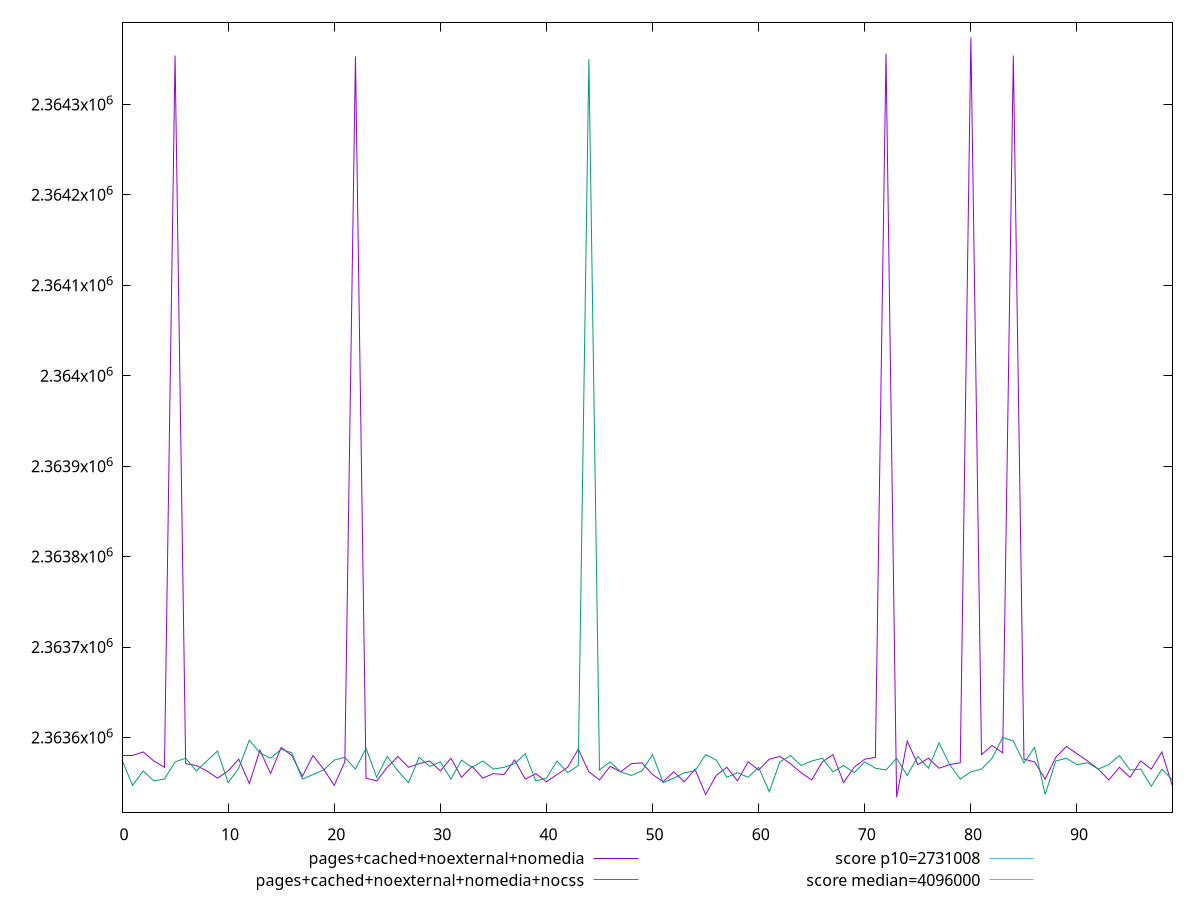 reset

$pagesCachedNoexternalNomedia <<EOF
0 2363580
1 2363580
2 2363584
3 2363574
4 2363567
5 2364354
6 2363571
7 2363569
8 2363563
9 2363555
10 2363563
11 2363576
12 2363549
13 2363586
14 2363560
15 2363589
16 2363580
17 2363557
18 2363580
19 2363565
20 2363547
21 2363573
22 2364353
23 2363555
24 2363552
25 2363567
26 2363579
27 2363567
28 2363571
29 2363574
30 2363563
31 2363577
32 2363556
33 2363568
34 2363555
35 2363560
36 2363559
37 2363575
38 2363554
39 2363560
40 2363551
41 2363559
42 2363567
43 2363587
44 2363562
45 2363553
46 2363568
47 2363562
48 2363571
49 2363572
50 2363559
51 2363551
52 2363562
53 2363551
54 2363565
55 2363537
56 2363558
57 2363567
58 2363552
59 2363573
60 2363564
61 2363576
62 2363579
63 2363571
64 2363561
65 2363553
66 2363573
67 2363581
68 2363550
69 2363567
70 2363576
71 2363578
72 2364356
73 2363534
74 2363596
75 2363570
76 2363577
77 2363566
78 2363570
79 2363572
80 2364374
81 2363581
82 2363591
83 2363583
84 2364354
85 2363576
86 2363573
87 2363554
88 2363578
89 2363590
90 2363582
91 2363574
92 2363565
93 2363553
94 2363567
95 2363556
96 2363574
97 2363565
98 2363584
99 2363546
EOF

$pagesCachedNoexternalNomediaNocss <<EOF
0 2363575
1 2363547
2 2363563
3 2363552
4 2363554
5 2363573
6 2363577
7 2363563
8 2363574
9 2363585
10 2363550
11 2363566
12 2363597
13 2363583
14 2363577
15 2363587
16 2363583
17 2363554
18 2363559
19 2363564
20 2363575
21 2363578
22 2363565
23 2363588
24 2363556
25 2363579
26 2363563
27 2363550
28 2363578
29 2363568
30 2363573
31 2363554
32 2363575
33 2363567
34 2363574
35 2363565
36 2363567
37 2363571
38 2363582
39 2363552
40 2363555
41 2363574
42 2363561
43 2363569
44 2364350
45 2363564
46 2363573
47 2363562
48 2363558
49 2363563
50 2363581
51 2363550
52 2363555
53 2363561
54 2363563
55 2363581
56 2363575
57 2363556
58 2363561
59 2363556
60 2363567
61 2363540
62 2363573
63 2363580
64 2363569
65 2363574
66 2363577
67 2363562
68 2363569
69 2363561
70 2363573
71 2363566
72 2363564
73 2363577
74 2363558
75 2363579
76 2363566
77 2363594
78 2363570
79 2363554
80 2363562
81 2363565
82 2363577
83 2363600
84 2363596
85 2363572
86 2363589
87 2363537
88 2363574
89 2363577
90 2363570
91 2363572
92 2363565
93 2363570
94 2363580
95 2363564
96 2363565
97 2363546
98 2363565
99 2363553
EOF

set key outside below
set xrange [0:99]
set yrange [2363517.2:2364390.8]
set trange [2363517.2:2364390.8]
set terminal svg size 640, 520 enhanced background rgb 'white'
set output "reprap/total-byte-weight/comparison/line/3_vs_4.svg"

plot $pagesCachedNoexternalNomedia title "pages+cached+noexternal+nomedia" with line, \
     $pagesCachedNoexternalNomediaNocss title "pages+cached+noexternal+nomedia+nocss" with line, \
     2731008 title "score p10=2731008", \
     4096000 title "score median=4096000"

reset
